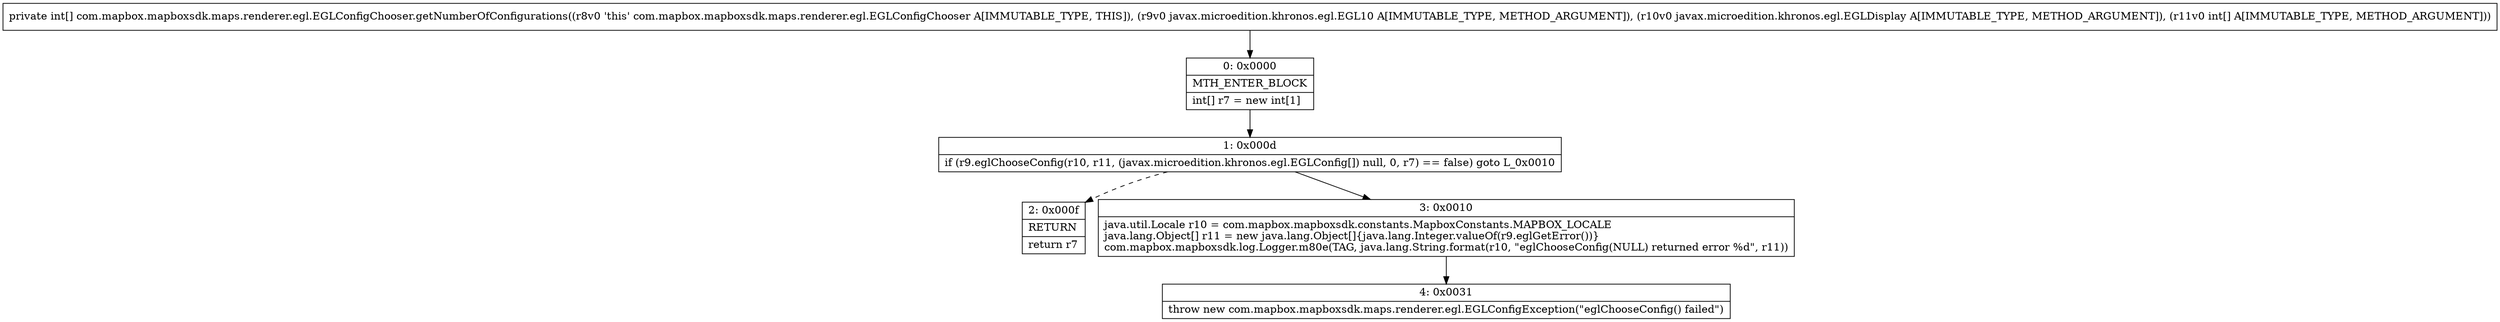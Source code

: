 digraph "CFG forcom.mapbox.mapboxsdk.maps.renderer.egl.EGLConfigChooser.getNumberOfConfigurations(Ljavax\/microedition\/khronos\/egl\/EGL10;Ljavax\/microedition\/khronos\/egl\/EGLDisplay;[I)[I" {
Node_0 [shape=record,label="{0\:\ 0x0000|MTH_ENTER_BLOCK\l|int[] r7 = new int[1]\l}"];
Node_1 [shape=record,label="{1\:\ 0x000d|if (r9.eglChooseConfig(r10, r11, (javax.microedition.khronos.egl.EGLConfig[]) null, 0, r7) == false) goto L_0x0010\l}"];
Node_2 [shape=record,label="{2\:\ 0x000f|RETURN\l|return r7\l}"];
Node_3 [shape=record,label="{3\:\ 0x0010|java.util.Locale r10 = com.mapbox.mapboxsdk.constants.MapboxConstants.MAPBOX_LOCALE\ljava.lang.Object[] r11 = new java.lang.Object[]\{java.lang.Integer.valueOf(r9.eglGetError())\}\lcom.mapbox.mapboxsdk.log.Logger.m80e(TAG, java.lang.String.format(r10, \"eglChooseConfig(NULL) returned error %d\", r11))\l}"];
Node_4 [shape=record,label="{4\:\ 0x0031|throw new com.mapbox.mapboxsdk.maps.renderer.egl.EGLConfigException(\"eglChooseConfig() failed\")\l}"];
MethodNode[shape=record,label="{private int[] com.mapbox.mapboxsdk.maps.renderer.egl.EGLConfigChooser.getNumberOfConfigurations((r8v0 'this' com.mapbox.mapboxsdk.maps.renderer.egl.EGLConfigChooser A[IMMUTABLE_TYPE, THIS]), (r9v0 javax.microedition.khronos.egl.EGL10 A[IMMUTABLE_TYPE, METHOD_ARGUMENT]), (r10v0 javax.microedition.khronos.egl.EGLDisplay A[IMMUTABLE_TYPE, METHOD_ARGUMENT]), (r11v0 int[] A[IMMUTABLE_TYPE, METHOD_ARGUMENT])) }"];
MethodNode -> Node_0;
Node_0 -> Node_1;
Node_1 -> Node_2[style=dashed];
Node_1 -> Node_3;
Node_3 -> Node_4;
}

